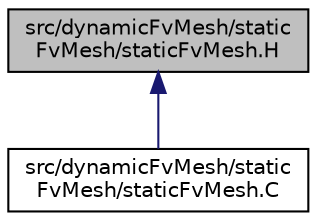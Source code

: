digraph "src/dynamicFvMesh/staticFvMesh/staticFvMesh.H"
{
  bgcolor="transparent";
  edge [fontname="Helvetica",fontsize="10",labelfontname="Helvetica",labelfontsize="10"];
  node [fontname="Helvetica",fontsize="10",shape=record];
  Node1 [label="src/dynamicFvMesh/static\lFvMesh/staticFvMesh.H",height=0.2,width=0.4,color="black", fillcolor="grey75", style="filled", fontcolor="black"];
  Node1 -> Node2 [dir="back",color="midnightblue",fontsize="10",style="solid",fontname="Helvetica"];
  Node2 [label="src/dynamicFvMesh/static\lFvMesh/staticFvMesh.C",height=0.2,width=0.4,color="black",URL="$a04890.html"];
}
